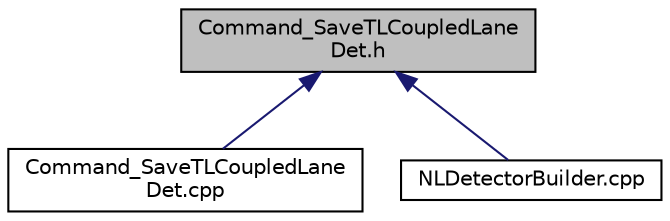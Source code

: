 digraph "Command_SaveTLCoupledLaneDet.h"
{
  edge [fontname="Helvetica",fontsize="10",labelfontname="Helvetica",labelfontsize="10"];
  node [fontname="Helvetica",fontsize="10",shape=record];
  Node45 [label="Command_SaveTLCoupledLane\lDet.h",height=0.2,width=0.4,color="black", fillcolor="grey75", style="filled", fontcolor="black"];
  Node45 -> Node46 [dir="back",color="midnightblue",fontsize="10",style="solid",fontname="Helvetica"];
  Node46 [label="Command_SaveTLCoupledLane\lDet.cpp",height=0.2,width=0.4,color="black", fillcolor="white", style="filled",URL="$d2/d5b/_command___save_t_l_coupled_lane_det_8cpp.html"];
  Node45 -> Node47 [dir="back",color="midnightblue",fontsize="10",style="solid",fontname="Helvetica"];
  Node47 [label="NLDetectorBuilder.cpp",height=0.2,width=0.4,color="black", fillcolor="white", style="filled",URL="$de/d1e/_n_l_detector_builder_8cpp.html"];
}

